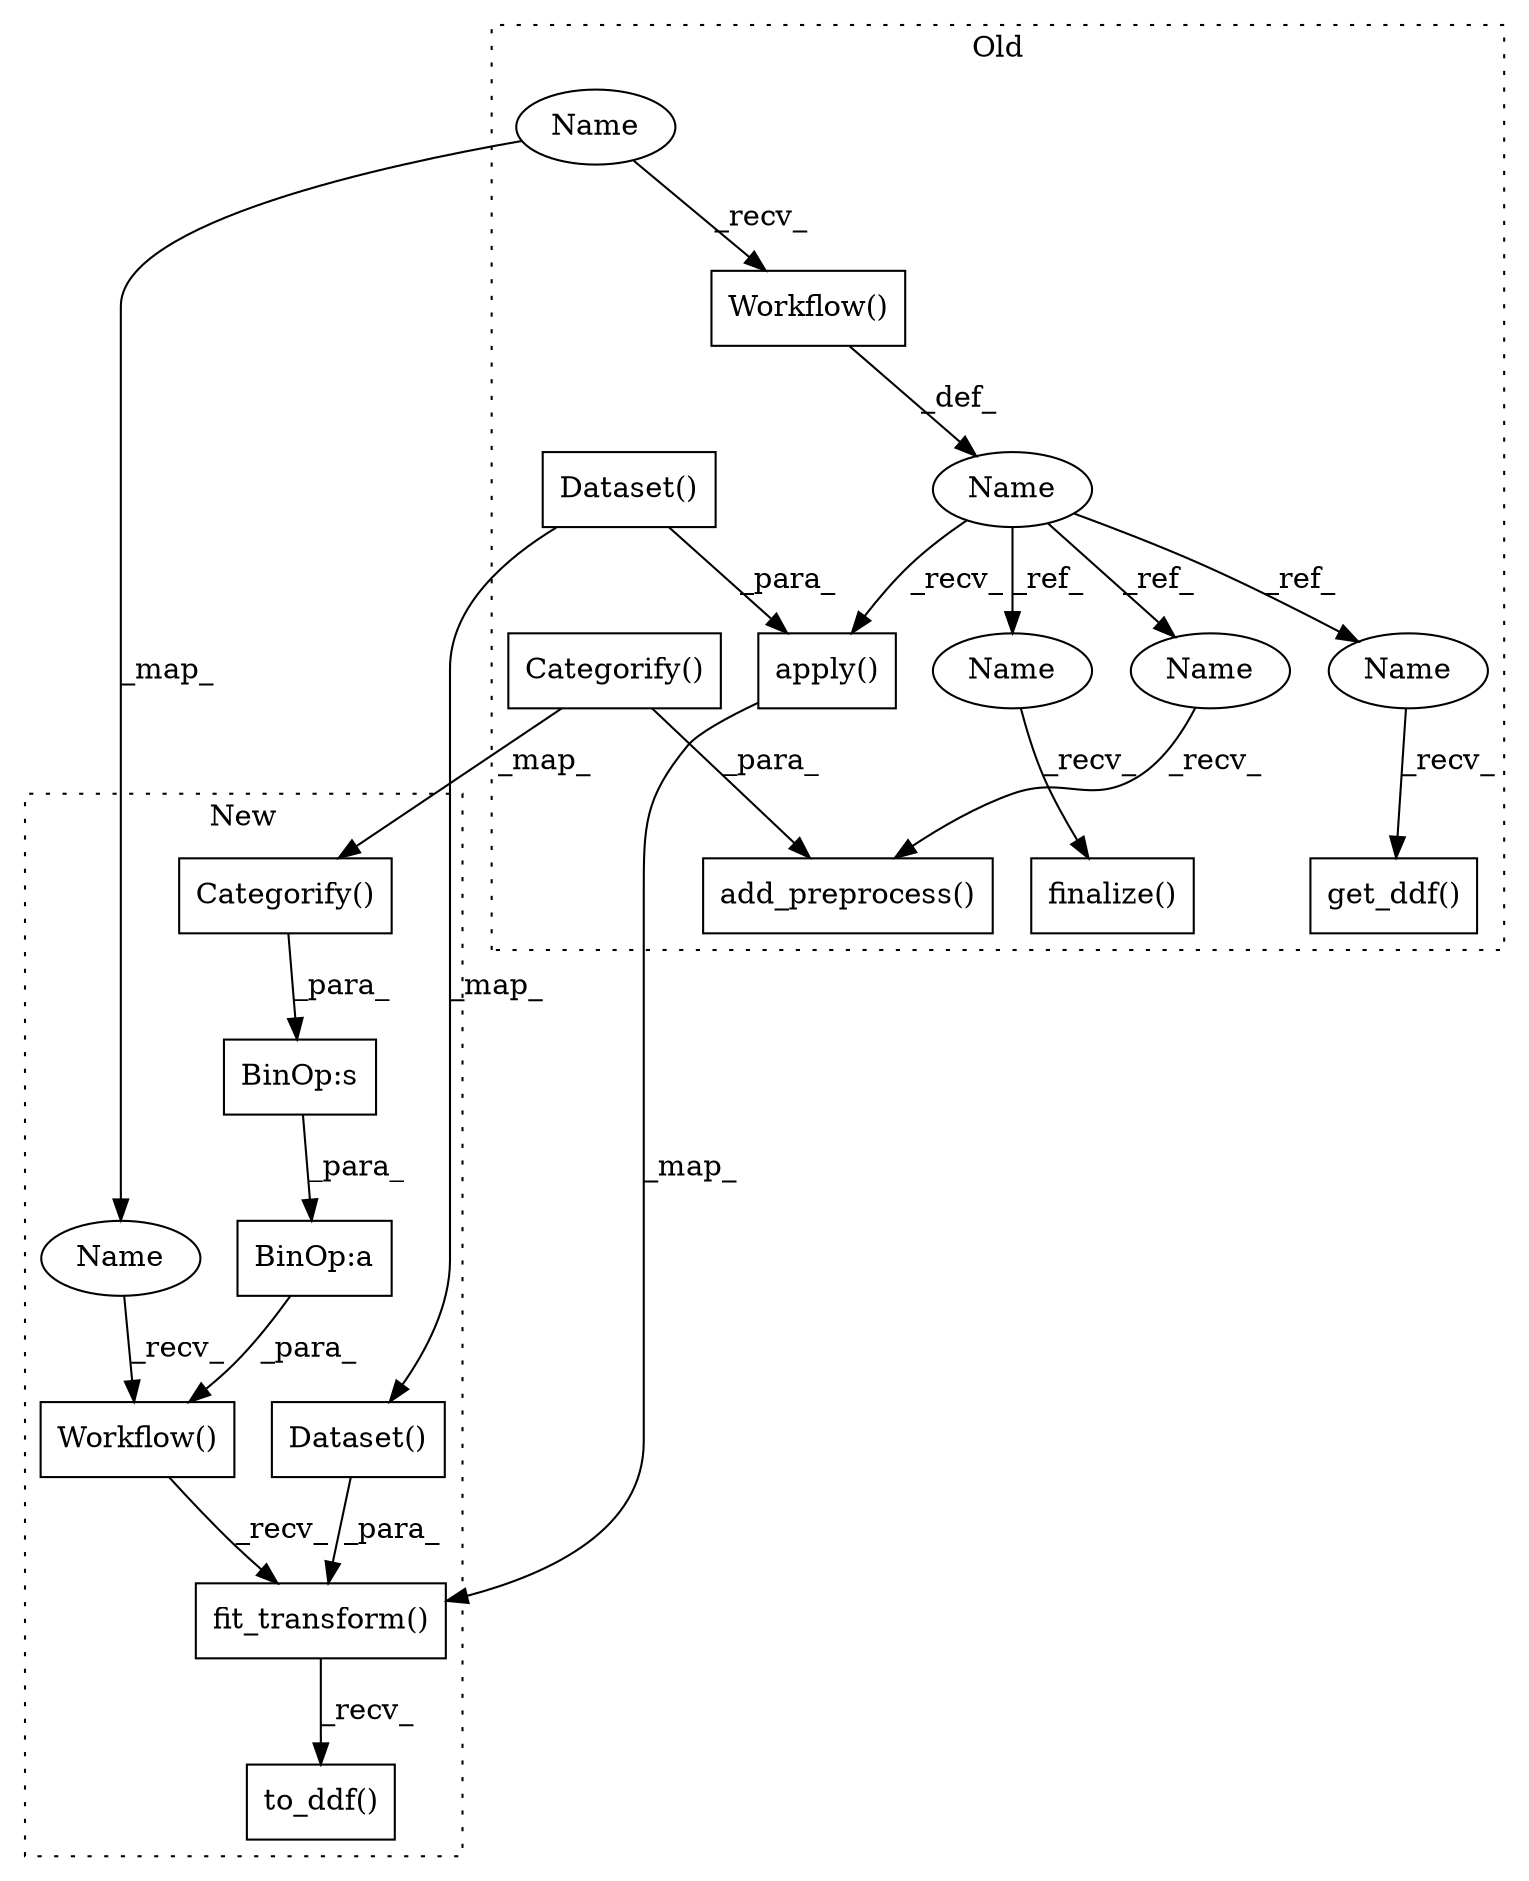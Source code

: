 digraph G {
subgraph cluster0 {
1 [label="add_preprocess()" a="75" s="28083,28178" l="25,1" shape="box"];
3 [label="Name" a="87" s="27986" l="9" shape="ellipse"];
4 [label="finalize()" a="75" s="28184" l="20" shape="box"];
5 [label="get_ddf()" a="75" s="28275" l="19" shape="box"];
7 [label="apply()" a="75" s="28209,28240" l="16,21" shape="box"];
11 [label="Dataset()" a="75" s="28225,28239" l="12,1" shape="box"];
12 [label="Workflow()" a="75" s="27998" l="79" shape="box"];
15 [label="Categorify()" a="75" s="28108" l="70" shape="box"];
16 [label="Name" a="87" s="28184" l="9" shape="ellipse"];
17 [label="Name" a="87" s="28083" l="9" shape="ellipse"];
18 [label="Name" a="87" s="28275" l="9" shape="ellipse"];
19 [label="Name" a="87" s="27998" l="3" shape="ellipse"];
label = "Old";
style="dotted";
}
subgraph cluster1 {
2 [label="to_ddf()" a="75" s="15506" l="48" shape="box"];
6 [label="fit_transform()" a="75" s="15506,15544" l="23,1" shape="box"];
8 [label="BinOp:s" a="82" s="15385" l="4" shape="box"];
9 [label="Workflow()" a="75" s="15460,15490" l="13,1" shape="box"];
10 [label="Dataset()" a="75" s="15529,15543" l="12,1" shape="box"];
13 [label="BinOp:a" a="82" s="15477" l="3" shape="box"];
14 [label="Categorify()" a="75" s="15389" l="54" shape="box"];
20 [label="Name" a="87" s="15460" l="3" shape="ellipse"];
label = "New";
style="dotted";
}
3 -> 17 [label="_ref_"];
3 -> 18 [label="_ref_"];
3 -> 7 [label="_recv_"];
3 -> 16 [label="_ref_"];
6 -> 2 [label="_recv_"];
7 -> 6 [label="_map_"];
8 -> 13 [label="_para_"];
9 -> 6 [label="_recv_"];
10 -> 6 [label="_para_"];
11 -> 10 [label="_map_"];
11 -> 7 [label="_para_"];
12 -> 3 [label="_def_"];
13 -> 9 [label="_para_"];
14 -> 8 [label="_para_"];
15 -> 1 [label="_para_"];
15 -> 14 [label="_map_"];
16 -> 4 [label="_recv_"];
17 -> 1 [label="_recv_"];
18 -> 5 [label="_recv_"];
19 -> 20 [label="_map_"];
19 -> 12 [label="_recv_"];
20 -> 9 [label="_recv_"];
}